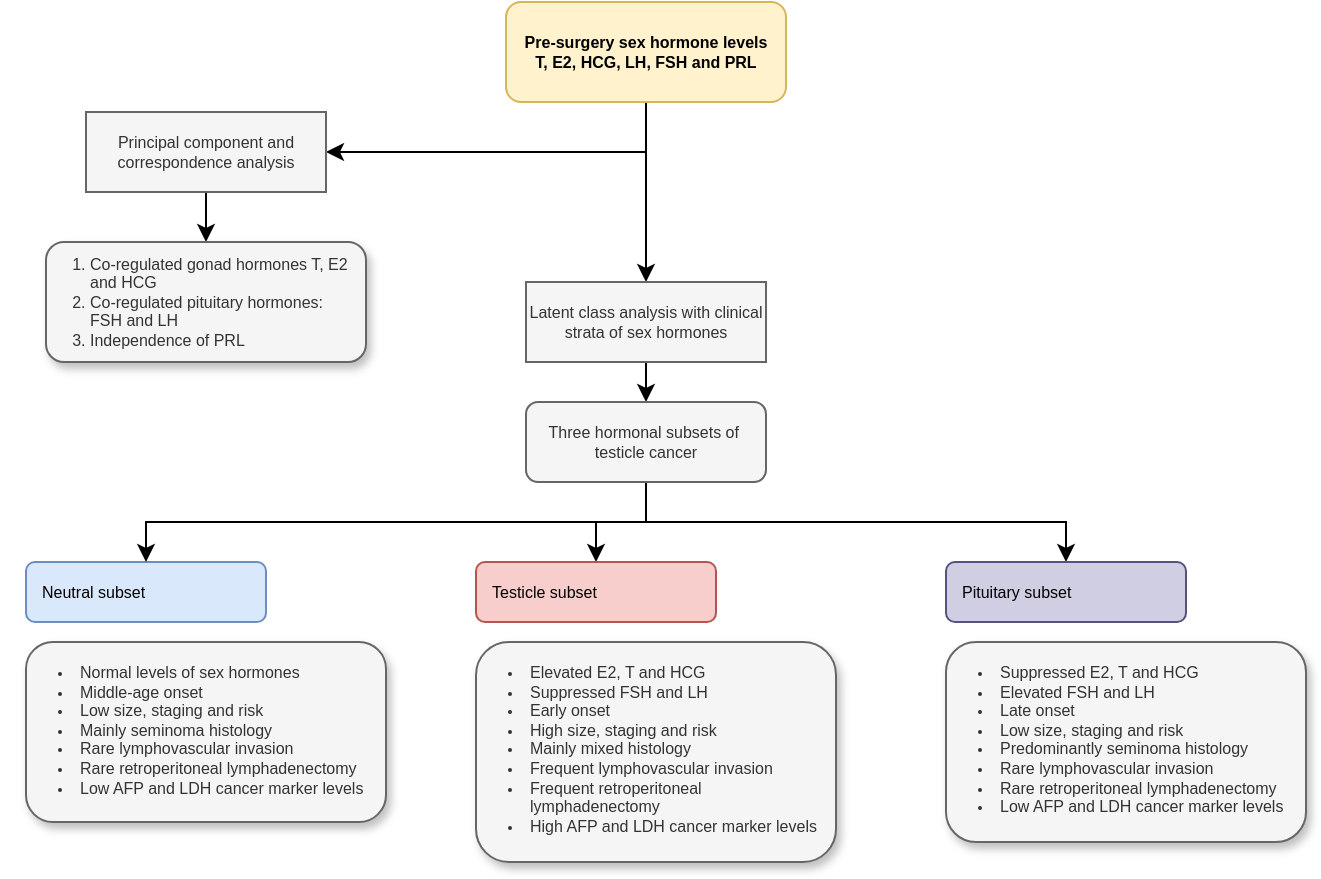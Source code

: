 <mxfile version="20.8.10" type="device"><diagram name="Page-1" id="qTSUQmKmTncCvsPJRmZm"><mxGraphModel dx="810" dy="473" grid="1" gridSize="10" guides="1" tooltips="1" connect="1" arrows="1" fold="1" page="1" pageScale="1" pageWidth="690" pageHeight="980" math="0" shadow="0"><root><mxCell id="0"/><mxCell id="1" parent="0"/><mxCell id="qT0m7VRQcfnCj8YkHCnm-20" style="edgeStyle=orthogonalEdgeStyle;rounded=0;orthogonalLoop=1;jettySize=auto;html=1;entryX=0.5;entryY=0;entryDx=0;entryDy=0;fontSize=8;" edge="1" parent="1" source="qT0m7VRQcfnCj8YkHCnm-1" target="qT0m7VRQcfnCj8YkHCnm-5"><mxGeometry relative="1" as="geometry"/></mxCell><mxCell id="qT0m7VRQcfnCj8YkHCnm-26" style="edgeStyle=orthogonalEdgeStyle;rounded=0;orthogonalLoop=1;jettySize=auto;html=1;exitX=0.5;exitY=1;exitDx=0;exitDy=0;entryX=1;entryY=0.5;entryDx=0;entryDy=0;fontSize=8;" edge="1" parent="1" source="qT0m7VRQcfnCj8YkHCnm-1" target="qT0m7VRQcfnCj8YkHCnm-3"><mxGeometry relative="1" as="geometry"/></mxCell><mxCell id="qT0m7VRQcfnCj8YkHCnm-1" value="Pre-surgery sex hormone levels&lt;br style=&quot;font-size: 8px;&quot;&gt;T, E2, HCG, LH, FSH and PRL" style="rounded=1;whiteSpace=wrap;html=1;fontSize=8;fontStyle=1;fillColor=#fff2cc;strokeColor=#d6b656;" vertex="1" parent="1"><mxGeometry x="270" y="30" width="140" height="50" as="geometry"/></mxCell><mxCell id="qT0m7VRQcfnCj8YkHCnm-19" style="edgeStyle=orthogonalEdgeStyle;rounded=0;orthogonalLoop=1;jettySize=auto;html=1;entryX=0.5;entryY=0;entryDx=0;entryDy=0;fontSize=8;" edge="1" parent="1" source="qT0m7VRQcfnCj8YkHCnm-3" target="qT0m7VRQcfnCj8YkHCnm-4"><mxGeometry relative="1" as="geometry"/></mxCell><mxCell id="qT0m7VRQcfnCj8YkHCnm-3" value="Principal component and correspondence analysis" style="rounded=0;whiteSpace=wrap;html=1;fontSize=8;fillColor=#f5f5f5;fontColor=#333333;strokeColor=#666666;" vertex="1" parent="1"><mxGeometry x="60" y="85" width="120" height="40" as="geometry"/></mxCell><mxCell id="qT0m7VRQcfnCj8YkHCnm-4" value="&lt;ol&gt;&lt;li&gt;&lt;span style=&quot;background-color: initial;&quot;&gt;Co-regulated gonad hormones T, E2 and HCG&lt;/span&gt;&lt;/li&gt;&lt;li&gt;Co-regulated pituitary hormones: FSH and LH&lt;/li&gt;&lt;li&gt;Independence of PRL&lt;/li&gt;&lt;/ol&gt;" style="rounded=1;whiteSpace=wrap;html=1;fontSize=8;align=left;spacingLeft=-20;spacingRight=5;shadow=1;fillColor=#f5f5f5;fontColor=#333333;strokeColor=#666666;" vertex="1" parent="1"><mxGeometry x="40" y="150" width="160" height="60" as="geometry"/></mxCell><mxCell id="qT0m7VRQcfnCj8YkHCnm-16" style="edgeStyle=orthogonalEdgeStyle;rounded=0;orthogonalLoop=1;jettySize=auto;html=1;exitX=0.5;exitY=1;exitDx=0;exitDy=0;entryX=0.5;entryY=0;entryDx=0;entryDy=0;fontSize=8;" edge="1" parent="1" source="qT0m7VRQcfnCj8YkHCnm-5" target="qT0m7VRQcfnCj8YkHCnm-7"><mxGeometry relative="1" as="geometry"/></mxCell><mxCell id="qT0m7VRQcfnCj8YkHCnm-5" value="Latent class analysis with clinical strata of sex hormones" style="rounded=0;whiteSpace=wrap;html=1;fontSize=8;fillColor=#f5f5f5;fontColor=#333333;strokeColor=#666666;" vertex="1" parent="1"><mxGeometry x="280" y="170" width="120" height="40" as="geometry"/></mxCell><mxCell id="qT0m7VRQcfnCj8YkHCnm-6" value="Neutral subset" style="rounded=1;whiteSpace=wrap;html=1;fontSize=8;align=left;spacingLeft=6;fillColor=#dae8fc;strokeColor=#6c8ebf;" vertex="1" parent="1"><mxGeometry x="30" y="310" width="120" height="30" as="geometry"/></mxCell><mxCell id="qT0m7VRQcfnCj8YkHCnm-21" style="edgeStyle=orthogonalEdgeStyle;rounded=0;orthogonalLoop=1;jettySize=auto;html=1;fontSize=8;" edge="1" parent="1" source="qT0m7VRQcfnCj8YkHCnm-7" target="qT0m7VRQcfnCj8YkHCnm-6"><mxGeometry relative="1" as="geometry"><Array as="points"><mxPoint x="340" y="290"/><mxPoint x="90" y="290"/></Array></mxGeometry></mxCell><mxCell id="qT0m7VRQcfnCj8YkHCnm-24" style="edgeStyle=orthogonalEdgeStyle;rounded=0;orthogonalLoop=1;jettySize=auto;html=1;exitX=0.5;exitY=1;exitDx=0;exitDy=0;fontSize=8;" edge="1" parent="1" source="qT0m7VRQcfnCj8YkHCnm-7" target="qT0m7VRQcfnCj8YkHCnm-8"><mxGeometry relative="1" as="geometry"/></mxCell><mxCell id="qT0m7VRQcfnCj8YkHCnm-25" style="edgeStyle=orthogonalEdgeStyle;rounded=0;orthogonalLoop=1;jettySize=auto;html=1;exitX=0.5;exitY=1;exitDx=0;exitDy=0;fontSize=8;" edge="1" parent="1" source="qT0m7VRQcfnCj8YkHCnm-7" target="qT0m7VRQcfnCj8YkHCnm-9"><mxGeometry relative="1" as="geometry"/></mxCell><mxCell id="qT0m7VRQcfnCj8YkHCnm-7" value="Three hormonal subsets of&amp;nbsp; testicle cancer" style="rounded=1;whiteSpace=wrap;html=1;fontSize=8;fillColor=#f5f5f5;fontColor=#333333;strokeColor=#666666;" vertex="1" parent="1"><mxGeometry x="280" y="230" width="120" height="40" as="geometry"/></mxCell><mxCell id="qT0m7VRQcfnCj8YkHCnm-8" value="Testicle subset" style="rounded=1;whiteSpace=wrap;html=1;fontSize=8;align=left;spacingLeft=6;fillColor=#f8cecc;strokeColor=#b85450;" vertex="1" parent="1"><mxGeometry x="255" y="310" width="120" height="30" as="geometry"/></mxCell><mxCell id="qT0m7VRQcfnCj8YkHCnm-9" value="Pituitary subset" style="rounded=1;whiteSpace=wrap;html=1;fontSize=8;align=left;spacingLeft=6;fillColor=#d0cee2;strokeColor=#56517e;" vertex="1" parent="1"><mxGeometry x="490" y="310" width="120" height="30" as="geometry"/></mxCell><mxCell id="qT0m7VRQcfnCj8YkHCnm-10" value="&lt;ul&gt;&lt;li&gt;Normal levels of sex hormones&lt;/li&gt;&lt;li&gt;Middle-age onset&lt;/li&gt;&lt;li&gt;Low size, staging and risk&lt;/li&gt;&lt;li&gt;Mainly seminoma histology&lt;/li&gt;&lt;li&gt;Rare lymphovascular invasion&lt;/li&gt;&lt;li&gt;Rare retroperitoneal lymphadenectomy&lt;/li&gt;&lt;li&gt;Low AFP and LDH cancer marker levels&lt;/li&gt;&lt;/ul&gt;" style="rounded=1;whiteSpace=wrap;html=1;fontSize=8;align=left;spacingLeft=-15;verticalAlign=top;spacingTop=-4;glass=0;shadow=1;fillColor=#f5f5f5;fontColor=#333333;strokeColor=#666666;" vertex="1" parent="1"><mxGeometry x="30" y="350" width="180" height="90" as="geometry"/></mxCell><mxCell id="qT0m7VRQcfnCj8YkHCnm-11" value="&lt;ul&gt;&lt;li&gt;Elevated E2, T and HCG&lt;/li&gt;&lt;li&gt;Suppressed FSH and LH&lt;/li&gt;&lt;li&gt;Early onset&lt;/li&gt;&lt;li&gt;High size, staging and risk&lt;/li&gt;&lt;li&gt;Mainly mixed histology&lt;/li&gt;&lt;li&gt;Frequent lymphovascular invasion&lt;/li&gt;&lt;li&gt;Frequent retroperitoneal lymphadenectomy&lt;/li&gt;&lt;li&gt;High AFP and LDH cancer marker levels&lt;/li&gt;&lt;/ul&gt;" style="rounded=1;whiteSpace=wrap;html=1;fontSize=8;align=left;spacingLeft=-15;verticalAlign=top;spacingTop=-4;glass=0;shadow=1;spacingRight=1;fillColor=#f5f5f5;fontColor=#333333;strokeColor=#666666;" vertex="1" parent="1"><mxGeometry x="255" y="350" width="180" height="110" as="geometry"/></mxCell><mxCell id="qT0m7VRQcfnCj8YkHCnm-13" value="&lt;ul&gt;&lt;li&gt;Suppressed E2, T and HCG&lt;/li&gt;&lt;li&gt;Elevated FSH and LH&lt;/li&gt;&lt;li&gt;Late onset&lt;/li&gt;&lt;li&gt;Low size, staging and risk&lt;/li&gt;&lt;li&gt;Predominantly seminoma histology&lt;/li&gt;&lt;li&gt;Rare lymphovascular invasion&lt;/li&gt;&lt;li&gt;Rare retroperitoneal lymphadenectomy&lt;/li&gt;&lt;li&gt;Low AFP and LDH cancer marker levels&lt;/li&gt;&lt;/ul&gt;" style="rounded=1;whiteSpace=wrap;html=1;fontSize=8;align=left;spacingLeft=-15;verticalAlign=top;spacingTop=-4;glass=0;shadow=1;spacingRight=1;fillColor=#f5f5f5;fontColor=#333333;strokeColor=#666666;" vertex="1" parent="1"><mxGeometry x="490" y="350" width="180" height="100" as="geometry"/></mxCell></root></mxGraphModel></diagram></mxfile>
